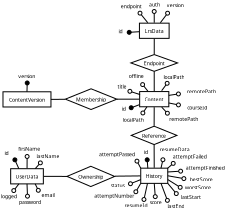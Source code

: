 <?xml version="1.0" encoding="UTF-8"?>
<dia:diagram xmlns:dia="http://www.lysator.liu.se/~alla/dia/">
  <dia:layer name="Background" visible="true" active="true">
    <dia:object type="Flowchart - Box" version="0" id="O0">
      <dia:attribute name="obj_pos">
        <dia:point val="22.077,17.394"/>
      </dia:attribute>
      <dia:attribute name="obj_bb">
        <dia:rectangle val="22.027,17.344;25.772,19.344"/>
      </dia:attribute>
      <dia:attribute name="elem_corner">
        <dia:point val="22.077,17.394"/>
      </dia:attribute>
      <dia:attribute name="elem_width">
        <dia:real val="3.645"/>
      </dia:attribute>
      <dia:attribute name="elem_height">
        <dia:real val="1.9"/>
      </dia:attribute>
      <dia:attribute name="show_background">
        <dia:boolean val="true"/>
      </dia:attribute>
      <dia:attribute name="padding">
        <dia:real val="0.5"/>
      </dia:attribute>
      <dia:attribute name="text">
        <dia:composite type="text">
          <dia:attribute name="string">
            <dia:string>#Content#</dia:string>
          </dia:attribute>
          <dia:attribute name="font">
            <dia:font family="sans" style="0" name="Helvetica"/>
          </dia:attribute>
          <dia:attribute name="height">
            <dia:real val="0.8"/>
          </dia:attribute>
          <dia:attribute name="pos">
            <dia:point val="23.9,18.539"/>
          </dia:attribute>
          <dia:attribute name="color">
            <dia:color val="#000000"/>
          </dia:attribute>
          <dia:attribute name="alignment">
            <dia:enum val="1"/>
          </dia:attribute>
        </dia:composite>
      </dia:attribute>
    </dia:object>
    <dia:object type="Flowchart - Box" version="0" id="O1">
      <dia:attribute name="obj_pos">
        <dia:point val="22.212,26.969"/>
      </dia:attribute>
      <dia:attribute name="obj_bb">
        <dia:rectangle val="22.162,26.919;25.639,28.919"/>
      </dia:attribute>
      <dia:attribute name="elem_corner">
        <dia:point val="22.212,26.969"/>
      </dia:attribute>
      <dia:attribute name="elem_width">
        <dia:real val="3.377"/>
      </dia:attribute>
      <dia:attribute name="elem_height">
        <dia:real val="1.9"/>
      </dia:attribute>
      <dia:attribute name="show_background">
        <dia:boolean val="true"/>
      </dia:attribute>
      <dia:attribute name="padding">
        <dia:real val="0.5"/>
      </dia:attribute>
      <dia:attribute name="text">
        <dia:composite type="text">
          <dia:attribute name="string">
            <dia:string>#History#</dia:string>
          </dia:attribute>
          <dia:attribute name="font">
            <dia:font family="sans" style="0" name="Helvetica"/>
          </dia:attribute>
          <dia:attribute name="height">
            <dia:real val="0.8"/>
          </dia:attribute>
          <dia:attribute name="pos">
            <dia:point val="23.901,28.114"/>
          </dia:attribute>
          <dia:attribute name="color">
            <dia:color val="#000000"/>
          </dia:attribute>
          <dia:attribute name="alignment">
            <dia:enum val="1"/>
          </dia:attribute>
        </dia:composite>
      </dia:attribute>
    </dia:object>
    <dia:object type="Flowchart - Box" version="0" id="O2">
      <dia:attribute name="obj_pos">
        <dia:point val="22.049,8.843"/>
      </dia:attribute>
      <dia:attribute name="obj_bb">
        <dia:rectangle val="21.999,8.793;25.809,10.793"/>
      </dia:attribute>
      <dia:attribute name="elem_corner">
        <dia:point val="22.049,8.843"/>
      </dia:attribute>
      <dia:attribute name="elem_width">
        <dia:real val="3.71"/>
      </dia:attribute>
      <dia:attribute name="elem_height">
        <dia:real val="1.9"/>
      </dia:attribute>
      <dia:attribute name="show_background">
        <dia:boolean val="true"/>
      </dia:attribute>
      <dia:attribute name="padding">
        <dia:real val="0.5"/>
      </dia:attribute>
      <dia:attribute name="text">
        <dia:composite type="text">
          <dia:attribute name="string">
            <dia:string>#LrsData#</dia:string>
          </dia:attribute>
          <dia:attribute name="font">
            <dia:font family="sans" style="0" name="Helvetica"/>
          </dia:attribute>
          <dia:attribute name="height">
            <dia:real val="0.8"/>
          </dia:attribute>
          <dia:attribute name="pos">
            <dia:point val="23.904,9.988"/>
          </dia:attribute>
          <dia:attribute name="color">
            <dia:color val="#000000"/>
          </dia:attribute>
          <dia:attribute name="alignment">
            <dia:enum val="1"/>
          </dia:attribute>
        </dia:composite>
      </dia:attribute>
    </dia:object>
    <dia:object type="Flowchart - Box" version="0" id="O3">
      <dia:attribute name="obj_pos">
        <dia:point val="5.954,27.035"/>
      </dia:attribute>
      <dia:attribute name="obj_bb">
        <dia:rectangle val="5.904,26.985;10.089,28.985"/>
      </dia:attribute>
      <dia:attribute name="elem_corner">
        <dia:point val="5.954,27.035"/>
      </dia:attribute>
      <dia:attribute name="elem_width">
        <dia:real val="4.085"/>
      </dia:attribute>
      <dia:attribute name="elem_height">
        <dia:real val="1.9"/>
      </dia:attribute>
      <dia:attribute name="show_background">
        <dia:boolean val="true"/>
      </dia:attribute>
      <dia:attribute name="padding">
        <dia:real val="0.5"/>
      </dia:attribute>
      <dia:attribute name="text">
        <dia:composite type="text">
          <dia:attribute name="string">
            <dia:string>#UserData#</dia:string>
          </dia:attribute>
          <dia:attribute name="font">
            <dia:font family="sans" style="0" name="Helvetica"/>
          </dia:attribute>
          <dia:attribute name="height">
            <dia:real val="0.8"/>
          </dia:attribute>
          <dia:attribute name="pos">
            <dia:point val="7.997,28.18"/>
          </dia:attribute>
          <dia:attribute name="color">
            <dia:color val="#000000"/>
          </dia:attribute>
          <dia:attribute name="alignment">
            <dia:enum val="1"/>
          </dia:attribute>
        </dia:composite>
      </dia:attribute>
    </dia:object>
    <dia:object type="Flowchart - Diamond" version="0" id="O4">
      <dia:attribute name="obj_pos">
        <dia:point val="21.029,21.725"/>
      </dia:attribute>
      <dia:attribute name="obj_bb">
        <dia:rectangle val="20.979,21.675;26.783,24.07"/>
      </dia:attribute>
      <dia:attribute name="elem_corner">
        <dia:point val="21.029,21.725"/>
      </dia:attribute>
      <dia:attribute name="elem_width">
        <dia:real val="5.704"/>
      </dia:attribute>
      <dia:attribute name="elem_height">
        <dia:real val="2.295"/>
      </dia:attribute>
      <dia:attribute name="border_width">
        <dia:real val="0.1"/>
      </dia:attribute>
      <dia:attribute name="show_background">
        <dia:boolean val="true"/>
      </dia:attribute>
      <dia:attribute name="padding">
        <dia:real val="0.02"/>
      </dia:attribute>
      <dia:attribute name="text">
        <dia:composite type="text">
          <dia:attribute name="string">
            <dia:string>#Reference#</dia:string>
          </dia:attribute>
          <dia:attribute name="font">
            <dia:font family="sans" style="0" name="Helvetica"/>
          </dia:attribute>
          <dia:attribute name="height">
            <dia:real val="0.8"/>
          </dia:attribute>
          <dia:attribute name="pos">
            <dia:point val="23.881,23.068"/>
          </dia:attribute>
          <dia:attribute name="color">
            <dia:color val="#000000"/>
          </dia:attribute>
          <dia:attribute name="alignment">
            <dia:enum val="1"/>
          </dia:attribute>
        </dia:composite>
      </dia:attribute>
    </dia:object>
    <dia:object type="Standard - Line" version="0" id="O5">
      <dia:attribute name="obj_pos">
        <dia:point val="23.896,19.344"/>
      </dia:attribute>
      <dia:attribute name="obj_bb">
        <dia:rectangle val="23.836,19.294;23.946,21.727"/>
      </dia:attribute>
      <dia:attribute name="conn_endpoints">
        <dia:point val="23.896,19.344"/>
        <dia:point val="23.886,21.677"/>
      </dia:attribute>
      <dia:attribute name="numcp">
        <dia:int val="1"/>
      </dia:attribute>
      <dia:connections>
        <dia:connection handle="0" to="O0" connection="16"/>
        <dia:connection handle="1" to="O4" connection="16"/>
      </dia:connections>
    </dia:object>
    <dia:object type="Flowchart - Diamond" version="0" id="O6">
      <dia:attribute name="obj_pos">
        <dia:point val="20.977,12.769"/>
      </dia:attribute>
      <dia:attribute name="obj_bb">
        <dia:rectangle val="20.927,12.719;26.867,14.912"/>
      </dia:attribute>
      <dia:attribute name="elem_corner">
        <dia:point val="20.977,12.769"/>
      </dia:attribute>
      <dia:attribute name="elem_width">
        <dia:real val="5.841"/>
      </dia:attribute>
      <dia:attribute name="elem_height">
        <dia:real val="2.093"/>
      </dia:attribute>
      <dia:attribute name="border_width">
        <dia:real val="0.1"/>
      </dia:attribute>
      <dia:attribute name="show_background">
        <dia:boolean val="true"/>
      </dia:attribute>
      <dia:attribute name="padding">
        <dia:real val="0.05"/>
      </dia:attribute>
      <dia:attribute name="text">
        <dia:composite type="text">
          <dia:attribute name="string">
            <dia:string>#Endpoint#</dia:string>
          </dia:attribute>
          <dia:attribute name="font">
            <dia:font family="sans" style="0" name="Helvetica"/>
          </dia:attribute>
          <dia:attribute name="height">
            <dia:real val="0.8"/>
          </dia:attribute>
          <dia:attribute name="pos">
            <dia:point val="23.897,14.01"/>
          </dia:attribute>
          <dia:attribute name="color">
            <dia:color val="#000000"/>
          </dia:attribute>
          <dia:attribute name="alignment">
            <dia:enum val="1"/>
          </dia:attribute>
        </dia:composite>
      </dia:attribute>
    </dia:object>
    <dia:object type="Standard - Line" version="0" id="O7">
      <dia:attribute name="obj_pos">
        <dia:point val="23.899,17.344"/>
      </dia:attribute>
      <dia:attribute name="obj_bb">
        <dia:rectangle val="23.847,14.812;23.949,17.394"/>
      </dia:attribute>
      <dia:attribute name="conn_endpoints">
        <dia:point val="23.899,17.344"/>
        <dia:point val="23.897,14.862"/>
      </dia:attribute>
      <dia:attribute name="numcp">
        <dia:int val="1"/>
      </dia:attribute>
      <dia:connections>
        <dia:connection handle="0" to="O0" connection="16"/>
        <dia:connection handle="1" to="O6" connection="8"/>
      </dia:connections>
    </dia:object>
    <dia:object type="Standard - Line" version="0" id="O8">
      <dia:attribute name="obj_pos">
        <dia:point val="23.899,12.722"/>
      </dia:attribute>
      <dia:attribute name="obj_bb">
        <dia:rectangle val="23.849,10.743;23.953,12.772"/>
      </dia:attribute>
      <dia:attribute name="conn_endpoints">
        <dia:point val="23.899,12.722"/>
        <dia:point val="23.902,10.794"/>
      </dia:attribute>
      <dia:attribute name="numcp">
        <dia:int val="1"/>
      </dia:attribute>
      <dia:connections>
        <dia:connection handle="0" to="O6" connection="16"/>
        <dia:connection handle="1" to="O2" connection="16"/>
      </dia:connections>
    </dia:object>
    <dia:object type="Flowchart - Diamond" version="0" id="O9">
      <dia:attribute name="obj_pos">
        <dia:point val="12.986,26.732"/>
      </dia:attribute>
      <dia:attribute name="obj_bb">
        <dia:rectangle val="12.936,26.682;19.001,29.317"/>
      </dia:attribute>
      <dia:attribute name="elem_corner">
        <dia:point val="12.986,26.732"/>
      </dia:attribute>
      <dia:attribute name="elem_width">
        <dia:real val="5.965"/>
      </dia:attribute>
      <dia:attribute name="elem_height">
        <dia:real val="2.535"/>
      </dia:attribute>
      <dia:attribute name="border_width">
        <dia:real val="0.1"/>
      </dia:attribute>
      <dia:attribute name="show_background">
        <dia:boolean val="true"/>
      </dia:attribute>
      <dia:attribute name="padding">
        <dia:real val="0.05"/>
      </dia:attribute>
      <dia:attribute name="text">
        <dia:composite type="text">
          <dia:attribute name="string">
            <dia:string>#Ownership#</dia:string>
          </dia:attribute>
          <dia:attribute name="font">
            <dia:font family="sans" style="0" name="Helvetica"/>
          </dia:attribute>
          <dia:attribute name="height">
            <dia:real val="0.8"/>
          </dia:attribute>
          <dia:attribute name="pos">
            <dia:point val="15.968,28.195"/>
          </dia:attribute>
          <dia:attribute name="color">
            <dia:color val="#000000"/>
          </dia:attribute>
          <dia:attribute name="alignment">
            <dia:enum val="1"/>
          </dia:attribute>
        </dia:composite>
      </dia:attribute>
    </dia:object>
    <dia:object type="Standard - Line" version="0" id="O10">
      <dia:attribute name="obj_pos">
        <dia:point val="22.163,27.937"/>
      </dia:attribute>
      <dia:attribute name="obj_bb">
        <dia:rectangle val="18.943,27.886;22.214,28.019"/>
      </dia:attribute>
      <dia:attribute name="conn_endpoints">
        <dia:point val="22.163,27.937"/>
        <dia:point val="18.993,27.969"/>
      </dia:attribute>
      <dia:attribute name="numcp">
        <dia:int val="1"/>
      </dia:attribute>
      <dia:connections>
        <dia:connection handle="0" to="O1" connection="16"/>
        <dia:connection handle="1" to="O9" connection="16"/>
      </dia:connections>
    </dia:object>
    <dia:object type="Standard - Line" version="0" id="O11">
      <dia:attribute name="obj_pos">
        <dia:point val="21.999,9.913"/>
      </dia:attribute>
      <dia:attribute name="obj_bb">
        <dia:rectangle val="20.45,9.67;22.052,10.31"/>
      </dia:attribute>
      <dia:attribute name="conn_endpoints">
        <dia:point val="21.999,9.913"/>
        <dia:point val="20.521,10.005"/>
      </dia:attribute>
      <dia:attribute name="numcp">
        <dia:int val="1"/>
      </dia:attribute>
      <dia:attribute name="end_arrow">
        <dia:enum val="8"/>
      </dia:attribute>
      <dia:attribute name="end_arrow_length">
        <dia:real val="0.5"/>
      </dia:attribute>
      <dia:attribute name="end_arrow_width">
        <dia:real val="0.5"/>
      </dia:attribute>
      <dia:connections>
        <dia:connection handle="0" to="O2" connection="16"/>
      </dia:connections>
    </dia:object>
    <dia:object type="Standard - Line" version="0" id="O12">
      <dia:attribute name="obj_pos">
        <dia:point val="23.095,8.794"/>
      </dia:attribute>
      <dia:attribute name="obj_bb">
        <dia:rectangle val="21.84,7.287;23.165,8.864"/>
      </dia:attribute>
      <dia:attribute name="conn_endpoints">
        <dia:point val="23.095,8.794"/>
        <dia:point val="21.932,7.358"/>
      </dia:attribute>
      <dia:attribute name="numcp">
        <dia:int val="1"/>
      </dia:attribute>
      <dia:attribute name="end_arrow">
        <dia:enum val="9"/>
      </dia:attribute>
      <dia:attribute name="end_arrow_length">
        <dia:real val="0.5"/>
      </dia:attribute>
      <dia:attribute name="end_arrow_width">
        <dia:real val="0.5"/>
      </dia:attribute>
      <dia:connections>
        <dia:connection handle="0" to="O2" connection="16"/>
      </dia:connections>
    </dia:object>
    <dia:object type="Standard - Line" version="0" id="O13">
      <dia:attribute name="obj_pos">
        <dia:point val="23.901,8.793"/>
      </dia:attribute>
      <dia:attribute name="obj_bb">
        <dia:rectangle val="23.575,7.014;24.216,8.844"/>
      </dia:attribute>
      <dia:attribute name="conn_endpoints">
        <dia:point val="23.901,8.793"/>
        <dia:point val="23.895,7.085"/>
      </dia:attribute>
      <dia:attribute name="numcp">
        <dia:int val="1"/>
      </dia:attribute>
      <dia:attribute name="end_arrow">
        <dia:enum val="9"/>
      </dia:attribute>
      <dia:attribute name="end_arrow_length">
        <dia:real val="0.5"/>
      </dia:attribute>
      <dia:attribute name="end_arrow_width">
        <dia:real val="0.5"/>
      </dia:attribute>
      <dia:connections>
        <dia:connection handle="0" to="O2" connection="16"/>
      </dia:connections>
    </dia:object>
    <dia:object type="Standard - Line" version="0" id="O14">
      <dia:attribute name="obj_pos">
        <dia:point val="24.661,8.794"/>
      </dia:attribute>
      <dia:attribute name="obj_bb">
        <dia:rectangle val="24.591,7.288;25.854,8.864"/>
      </dia:attribute>
      <dia:attribute name="conn_endpoints">
        <dia:point val="24.661,8.794"/>
        <dia:point val="25.749,7.358"/>
      </dia:attribute>
      <dia:attribute name="numcp">
        <dia:int val="1"/>
      </dia:attribute>
      <dia:attribute name="end_arrow">
        <dia:enum val="9"/>
      </dia:attribute>
      <dia:attribute name="end_arrow_length">
        <dia:real val="0.5"/>
      </dia:attribute>
      <dia:attribute name="end_arrow_width">
        <dia:real val="0.5"/>
      </dia:attribute>
      <dia:connections>
        <dia:connection handle="0" to="O2" connection="16"/>
      </dia:connections>
    </dia:object>
    <dia:object type="Standard - Line" version="0" id="O15">
      <dia:attribute name="obj_pos">
        <dia:point val="24.833,19.342"/>
      </dia:attribute>
      <dia:attribute name="obj_bb">
        <dia:rectangle val="24.763,19.271;25.82,20.392"/>
      </dia:attribute>
      <dia:attribute name="conn_endpoints">
        <dia:point val="24.833,19.342"/>
        <dia:point val="25.749,20.321"/>
      </dia:attribute>
      <dia:attribute name="numcp">
        <dia:int val="1"/>
      </dia:attribute>
      <dia:attribute name="end_arrow">
        <dia:enum val="9"/>
      </dia:attribute>
      <dia:attribute name="end_arrow_length">
        <dia:real val="0.5"/>
      </dia:attribute>
      <dia:attribute name="end_arrow_width">
        <dia:real val="0.5"/>
      </dia:attribute>
      <dia:connections>
        <dia:connection handle="0" to="O0" connection="16"/>
      </dia:connections>
    </dia:object>
    <dia:object type="Standard - Line" version="0" id="O16">
      <dia:attribute name="obj_pos">
        <dia:point val="23.104,17.345"/>
      </dia:attribute>
      <dia:attribute name="obj_bb">
        <dia:rectangle val="22.164,16.216;23.174,17.415"/>
      </dia:attribute>
      <dia:attribute name="conn_endpoints">
        <dia:point val="23.104,17.345"/>
        <dia:point val="22.259,16.286"/>
      </dia:attribute>
      <dia:attribute name="numcp">
        <dia:int val="1"/>
      </dia:attribute>
      <dia:attribute name="end_arrow">
        <dia:enum val="9"/>
      </dia:attribute>
      <dia:attribute name="end_arrow_length">
        <dia:real val="0.5"/>
      </dia:attribute>
      <dia:attribute name="end_arrow_width">
        <dia:real val="0.5"/>
      </dia:attribute>
      <dia:connections>
        <dia:connection handle="0" to="O0" connection="16"/>
      </dia:connections>
    </dia:object>
    <dia:object type="Standard - Line" version="0" id="O17">
      <dia:attribute name="obj_pos">
        <dia:point val="22.989,19.294"/>
      </dia:attribute>
      <dia:attribute name="obj_bb">
        <dia:rectangle val="22.183,19.224;23.058,20.39"/>
      </dia:attribute>
      <dia:attribute name="conn_endpoints">
        <dia:point val="22.989,19.294"/>
        <dia:point val="22.314,20.321"/>
      </dia:attribute>
      <dia:attribute name="numcp">
        <dia:int val="1"/>
      </dia:attribute>
      <dia:attribute name="end_arrow">
        <dia:enum val="9"/>
      </dia:attribute>
      <dia:attribute name="end_arrow_length">
        <dia:real val="0.5"/>
      </dia:attribute>
      <dia:attribute name="end_arrow_width">
        <dia:real val="0.5"/>
      </dia:attribute>
      <dia:connections>
        <dia:connection handle="0" to="O0" connection="12"/>
      </dia:connections>
    </dia:object>
    <dia:object type="Standard - Line" version="0" id="O18">
      <dia:attribute name="obj_pos">
        <dia:point val="22.027,17.739"/>
      </dia:attribute>
      <dia:attribute name="obj_bb">
        <dia:rectangle val="20.502,17.039;22.09,17.802"/>
      </dia:attribute>
      <dia:attribute name="conn_endpoints">
        <dia:point val="22.027,17.739"/>
        <dia:point val="20.569,17.268"/>
      </dia:attribute>
      <dia:attribute name="numcp">
        <dia:int val="1"/>
      </dia:attribute>
      <dia:attribute name="end_arrow">
        <dia:enum val="9"/>
      </dia:attribute>
      <dia:attribute name="end_arrow_length">
        <dia:real val="0.5"/>
      </dia:attribute>
      <dia:attribute name="end_arrow_width">
        <dia:real val="0.5"/>
      </dia:attribute>
      <dia:connections>
        <dia:connection handle="0" to="O0" connection="16"/>
      </dia:connections>
    </dia:object>
    <dia:object type="Standard - Line" version="0" id="O19">
      <dia:attribute name="obj_pos">
        <dia:point val="22.039,19.037"/>
      </dia:attribute>
      <dia:attribute name="obj_bb">
        <dia:rectangle val="20.721,18.972;22.104,19.717"/>
      </dia:attribute>
      <dia:attribute name="conn_endpoints">
        <dia:point val="22.039,19.037"/>
        <dia:point val="20.787,19.503"/>
      </dia:attribute>
      <dia:attribute name="numcp">
        <dia:int val="1"/>
      </dia:attribute>
      <dia:attribute name="end_arrow">
        <dia:enum val="8"/>
      </dia:attribute>
      <dia:attribute name="end_arrow_length">
        <dia:real val="0.5"/>
      </dia:attribute>
      <dia:attribute name="end_arrow_width">
        <dia:real val="0.5"/>
      </dia:attribute>
      <dia:connections>
        <dia:connection handle="0" to="O0" connection="16"/>
      </dia:connections>
    </dia:object>
    <dia:object type="Standard - Line" version="0" id="O20">
      <dia:attribute name="obj_pos">
        <dia:point val="24.827,17.285"/>
      </dia:attribute>
      <dia:attribute name="obj_bb">
        <dia:rectangle val="24.757,16.053;25.802,17.355"/>
      </dia:attribute>
      <dia:attribute name="conn_endpoints">
        <dia:point val="24.827,17.285"/>
        <dia:point val="25.694,16.123"/>
      </dia:attribute>
      <dia:attribute name="numcp">
        <dia:int val="1"/>
      </dia:attribute>
      <dia:attribute name="end_arrow">
        <dia:enum val="9"/>
      </dia:attribute>
      <dia:attribute name="end_arrow_length">
        <dia:real val="0.5"/>
      </dia:attribute>
      <dia:attribute name="end_arrow_width">
        <dia:real val="0.5"/>
      </dia:attribute>
    </dia:object>
    <dia:object type="Standard - Line" version="0" id="O21">
      <dia:attribute name="obj_pos">
        <dia:point val="23.098,26.979"/>
      </dia:attribute>
      <dia:attribute name="obj_bb">
        <dia:rectangle val="22.699,25.605;23.339,27.032"/>
      </dia:attribute>
      <dia:attribute name="conn_endpoints">
        <dia:point val="23.098,26.979"/>
        <dia:point val="23,25.675"/>
      </dia:attribute>
      <dia:attribute name="numcp">
        <dia:int val="1"/>
      </dia:attribute>
      <dia:attribute name="end_arrow">
        <dia:enum val="8"/>
      </dia:attribute>
      <dia:attribute name="end_arrow_length">
        <dia:real val="0.5"/>
      </dia:attribute>
      <dia:attribute name="end_arrow_width">
        <dia:real val="0.5"/>
      </dia:attribute>
    </dia:object>
    <dia:object type="Standard - Line" version="0" id="O22">
      <dia:attribute name="obj_pos">
        <dia:point val="22.212,26.969"/>
      </dia:attribute>
      <dia:attribute name="obj_bb">
        <dia:rectangle val="21.435,25.757;22.28,27.037"/>
      </dia:attribute>
      <dia:attribute name="conn_endpoints">
        <dia:point val="22.212,26.969"/>
        <dia:point val="21.6,25.825"/>
      </dia:attribute>
      <dia:attribute name="numcp">
        <dia:int val="1"/>
      </dia:attribute>
      <dia:attribute name="end_arrow">
        <dia:enum val="9"/>
      </dia:attribute>
      <dia:attribute name="end_arrow_length">
        <dia:real val="0.5"/>
      </dia:attribute>
      <dia:attribute name="end_arrow_width">
        <dia:real val="0.5"/>
      </dia:attribute>
      <dia:connections>
        <dia:connection handle="0" to="O1" connection="0"/>
      </dia:connections>
    </dia:object>
    <dia:object type="Standard - Line" version="0" id="O23">
      <dia:attribute name="obj_pos">
        <dia:point val="24.745,26.969"/>
      </dia:attribute>
      <dia:attribute name="obj_bb">
        <dia:rectangle val="24.682,25.556;25.308,27.029"/>
      </dia:attribute>
      <dia:attribute name="conn_endpoints">
        <dia:point val="24.745,26.969"/>
        <dia:point val="25.05,25.625"/>
      </dia:attribute>
      <dia:attribute name="numcp">
        <dia:int val="1"/>
      </dia:attribute>
      <dia:attribute name="end_arrow">
        <dia:enum val="9"/>
      </dia:attribute>
      <dia:attribute name="end_arrow_length">
        <dia:real val="0.5"/>
      </dia:attribute>
      <dia:attribute name="end_arrow_width">
        <dia:real val="0.5"/>
      </dia:attribute>
      <dia:connections>
        <dia:connection handle="0" to="O1" connection="3"/>
      </dia:connections>
    </dia:object>
    <dia:object type="Standard - Line" version="0" id="O24">
      <dia:attribute name="obj_pos">
        <dia:point val="25.589,26.969"/>
      </dia:attribute>
      <dia:attribute name="obj_bb">
        <dia:rectangle val="25.519,26.098;26.57,27.04"/>
      </dia:attribute>
      <dia:attribute name="conn_endpoints">
        <dia:point val="25.589,26.969"/>
        <dia:point val="26.5,26.175"/>
      </dia:attribute>
      <dia:attribute name="numcp">
        <dia:int val="1"/>
      </dia:attribute>
      <dia:attribute name="end_arrow">
        <dia:enum val="9"/>
      </dia:attribute>
      <dia:attribute name="end_arrow_length">
        <dia:real val="0.5"/>
      </dia:attribute>
      <dia:attribute name="end_arrow_width">
        <dia:real val="0.5"/>
      </dia:attribute>
      <dia:connections>
        <dia:connection handle="0" to="O1" connection="4"/>
      </dia:connections>
    </dia:object>
    <dia:object type="Standard - Line" version="0" id="O25">
      <dia:attribute name="obj_pos">
        <dia:point val="25.589,27.444"/>
      </dia:attribute>
      <dia:attribute name="obj_bb">
        <dia:rectangle val="25.536,27.02;27.571,27.661"/>
      </dia:attribute>
      <dia:attribute name="conn_endpoints">
        <dia:point val="25.589,27.444"/>
        <dia:point val="27.5,27.325"/>
      </dia:attribute>
      <dia:attribute name="numcp">
        <dia:int val="1"/>
      </dia:attribute>
      <dia:attribute name="end_arrow">
        <dia:enum val="9"/>
      </dia:attribute>
      <dia:attribute name="end_arrow_length">
        <dia:real val="0.5"/>
      </dia:attribute>
      <dia:attribute name="end_arrow_width">
        <dia:real val="0.5"/>
      </dia:attribute>
      <dia:connections>
        <dia:connection handle="0" to="O1" connection="6"/>
      </dia:connections>
    </dia:object>
    <dia:object type="Standard - Line" version="0" id="O26">
      <dia:attribute name="obj_pos">
        <dia:point val="6.976,27.035"/>
      </dia:attribute>
      <dia:attribute name="obj_bb">
        <dia:rectangle val="6.186,25.634;7.042,27.101"/>
      </dia:attribute>
      <dia:attribute name="conn_endpoints">
        <dia:point val="6.976,27.035"/>
        <dia:point val="6.377,25.7"/>
      </dia:attribute>
      <dia:attribute name="numcp">
        <dia:int val="1"/>
      </dia:attribute>
      <dia:attribute name="end_arrow">
        <dia:enum val="8"/>
      </dia:attribute>
      <dia:attribute name="end_arrow_length">
        <dia:real val="0.5"/>
      </dia:attribute>
      <dia:attribute name="end_arrow_width">
        <dia:real val="0.5"/>
      </dia:attribute>
      <dia:connections>
        <dia:connection handle="0" to="O3" connection="1"/>
      </dia:connections>
    </dia:object>
    <dia:object type="Standard - Line" version="0" id="O27">
      <dia:attribute name="obj_pos">
        <dia:point val="8.002,26.986"/>
      </dia:attribute>
      <dia:attribute name="obj_bb">
        <dia:rectangle val="7.69,25.139;8.332,27.037"/>
      </dia:attribute>
      <dia:attribute name="conn_endpoints">
        <dia:point val="8.002,26.986"/>
        <dia:point val="8.012,25.209"/>
      </dia:attribute>
      <dia:attribute name="numcp">
        <dia:int val="1"/>
      </dia:attribute>
      <dia:attribute name="end_arrow">
        <dia:enum val="9"/>
      </dia:attribute>
      <dia:attribute name="end_arrow_length">
        <dia:real val="0.5"/>
      </dia:attribute>
      <dia:attribute name="end_arrow_width">
        <dia:real val="0.5"/>
      </dia:attribute>
      <dia:connections>
        <dia:connection handle="0" to="O3" connection="16"/>
      </dia:connections>
    </dia:object>
    <dia:object type="Standard - Line" version="0" id="O28">
      <dia:attribute name="obj_pos">
        <dia:point val="9.018,28.935"/>
      </dia:attribute>
      <dia:attribute name="obj_bb">
        <dia:rectangle val="8.951,28.868;9.718,30.074"/>
      </dia:attribute>
      <dia:attribute name="conn_endpoints">
        <dia:point val="9.018,28.935"/>
        <dia:point val="9.539,30.008"/>
      </dia:attribute>
      <dia:attribute name="numcp">
        <dia:int val="1"/>
      </dia:attribute>
      <dia:attribute name="end_arrow">
        <dia:enum val="9"/>
      </dia:attribute>
      <dia:attribute name="end_arrow_length">
        <dia:real val="0.5"/>
      </dia:attribute>
      <dia:attribute name="end_arrow_width">
        <dia:real val="0.5"/>
      </dia:attribute>
      <dia:connections>
        <dia:connection handle="0" to="O3" connection="14"/>
      </dia:connections>
    </dia:object>
    <dia:object type="Standard - Line" version="0" id="O29">
      <dia:attribute name="obj_pos">
        <dia:point val="9.018,27.035"/>
      </dia:attribute>
      <dia:attribute name="obj_bb">
        <dia:rectangle val="8.948,26.011;9.94,27.106"/>
      </dia:attribute>
      <dia:attribute name="conn_endpoints">
        <dia:point val="9.018,27.035"/>
        <dia:point val="9.866,26.082"/>
      </dia:attribute>
      <dia:attribute name="numcp">
        <dia:int val="1"/>
      </dia:attribute>
      <dia:attribute name="end_arrow">
        <dia:enum val="9"/>
      </dia:attribute>
      <dia:attribute name="end_arrow_length">
        <dia:real val="0.5"/>
      </dia:attribute>
      <dia:attribute name="end_arrow_width">
        <dia:real val="0.5"/>
      </dia:attribute>
      <dia:connections>
        <dia:connection handle="0" to="O3" connection="3"/>
      </dia:connections>
    </dia:object>
    <dia:object type="Standard - Text" version="1" id="O30">
      <dia:attribute name="obj_pos">
        <dia:point val="19.714,6.966"/>
      </dia:attribute>
      <dia:attribute name="obj_bb">
        <dia:rectangle val="19.714,6.371;22.554,7.118"/>
      </dia:attribute>
      <dia:attribute name="text">
        <dia:composite type="text">
          <dia:attribute name="string">
            <dia:string>#endpoint#</dia:string>
          </dia:attribute>
          <dia:attribute name="font">
            <dia:font family="sans" style="0" name="Helvetica"/>
          </dia:attribute>
          <dia:attribute name="height">
            <dia:real val="0.8"/>
          </dia:attribute>
          <dia:attribute name="pos">
            <dia:point val="19.714,6.966"/>
          </dia:attribute>
          <dia:attribute name="color">
            <dia:color val="#000000"/>
          </dia:attribute>
          <dia:attribute name="alignment">
            <dia:enum val="0"/>
          </dia:attribute>
        </dia:composite>
      </dia:attribute>
      <dia:attribute name="valign">
        <dia:enum val="3"/>
      </dia:attribute>
    </dia:object>
    <dia:object type="Standard - Text" version="1" id="O31">
      <dia:attribute name="obj_pos">
        <dia:point val="19.421,10.105"/>
      </dia:attribute>
      <dia:attribute name="obj_bb">
        <dia:rectangle val="19.421,9.51;20.006,10.258"/>
      </dia:attribute>
      <dia:attribute name="text">
        <dia:composite type="text">
          <dia:attribute name="string">
            <dia:string>#id#</dia:string>
          </dia:attribute>
          <dia:attribute name="font">
            <dia:font family="sans" style="0" name="Helvetica"/>
          </dia:attribute>
          <dia:attribute name="height">
            <dia:real val="0.8"/>
          </dia:attribute>
          <dia:attribute name="pos">
            <dia:point val="19.421,10.105"/>
          </dia:attribute>
          <dia:attribute name="color">
            <dia:color val="#000000"/>
          </dia:attribute>
          <dia:attribute name="alignment">
            <dia:enum val="0"/>
          </dia:attribute>
        </dia:composite>
      </dia:attribute>
      <dia:attribute name="valign">
        <dia:enum val="3"/>
      </dia:attribute>
    </dia:object>
    <dia:object type="Standard - Text" version="1" id="O32">
      <dia:attribute name="obj_pos">
        <dia:point val="23.231,6.758"/>
      </dia:attribute>
      <dia:attribute name="obj_bb">
        <dia:rectangle val="23.231,6.163;24.684,6.911"/>
      </dia:attribute>
      <dia:attribute name="text">
        <dia:composite type="text">
          <dia:attribute name="string">
            <dia:string>#auth#</dia:string>
          </dia:attribute>
          <dia:attribute name="font">
            <dia:font family="sans" style="0" name="Helvetica"/>
          </dia:attribute>
          <dia:attribute name="height">
            <dia:real val="0.8"/>
          </dia:attribute>
          <dia:attribute name="pos">
            <dia:point val="23.231,6.758"/>
          </dia:attribute>
          <dia:attribute name="color">
            <dia:color val="#000000"/>
          </dia:attribute>
          <dia:attribute name="alignment">
            <dia:enum val="0"/>
          </dia:attribute>
        </dia:composite>
      </dia:attribute>
      <dia:attribute name="valign">
        <dia:enum val="3"/>
      </dia:attribute>
    </dia:object>
    <dia:object type="Standard - Text" version="1" id="O33">
      <dia:attribute name="obj_pos">
        <dia:point val="25.464,6.854"/>
      </dia:attribute>
      <dia:attribute name="obj_bb">
        <dia:rectangle val="25.464,6.259;27.809,7.006"/>
      </dia:attribute>
      <dia:attribute name="text">
        <dia:composite type="text">
          <dia:attribute name="string">
            <dia:string>#version#</dia:string>
          </dia:attribute>
          <dia:attribute name="font">
            <dia:font family="sans" style="0" name="Helvetica"/>
          </dia:attribute>
          <dia:attribute name="height">
            <dia:real val="0.8"/>
          </dia:attribute>
          <dia:attribute name="pos">
            <dia:point val="25.464,6.854"/>
          </dia:attribute>
          <dia:attribute name="color">
            <dia:color val="#000000"/>
          </dia:attribute>
          <dia:attribute name="alignment">
            <dia:enum val="0"/>
          </dia:attribute>
        </dia:composite>
      </dia:attribute>
      <dia:attribute name="valign">
        <dia:enum val="3"/>
      </dia:attribute>
    </dia:object>
    <dia:object type="Standard - Text" version="1" id="O34">
      <dia:attribute name="obj_pos">
        <dia:point val="19.837,19.806"/>
      </dia:attribute>
      <dia:attribute name="obj_bb">
        <dia:rectangle val="19.837,19.211;20.422,19.959"/>
      </dia:attribute>
      <dia:attribute name="text">
        <dia:composite type="text">
          <dia:attribute name="string">
            <dia:string>#id#</dia:string>
          </dia:attribute>
          <dia:attribute name="font">
            <dia:font family="sans" style="0" name="Helvetica"/>
          </dia:attribute>
          <dia:attribute name="height">
            <dia:real val="0.8"/>
          </dia:attribute>
          <dia:attribute name="pos">
            <dia:point val="19.837,19.806"/>
          </dia:attribute>
          <dia:attribute name="color">
            <dia:color val="#000000"/>
          </dia:attribute>
          <dia:attribute name="alignment">
            <dia:enum val="0"/>
          </dia:attribute>
        </dia:composite>
      </dia:attribute>
      <dia:attribute name="valign">
        <dia:enum val="3"/>
      </dia:attribute>
    </dia:object>
    <dia:object type="Standard - Text" version="1" id="O35">
      <dia:attribute name="obj_pos">
        <dia:point val="19.305,17.01"/>
      </dia:attribute>
      <dia:attribute name="obj_bb">
        <dia:rectangle val="19.305,16.415;20.555,17.163"/>
      </dia:attribute>
      <dia:attribute name="text">
        <dia:composite type="text">
          <dia:attribute name="string">
            <dia:string>#title#</dia:string>
          </dia:attribute>
          <dia:attribute name="font">
            <dia:font family="sans" style="0" name="Helvetica"/>
          </dia:attribute>
          <dia:attribute name="height">
            <dia:real val="0.8"/>
          </dia:attribute>
          <dia:attribute name="pos">
            <dia:point val="19.305,17.01"/>
          </dia:attribute>
          <dia:attribute name="color">
            <dia:color val="#000000"/>
          </dia:attribute>
          <dia:attribute name="alignment">
            <dia:enum val="0"/>
          </dia:attribute>
        </dia:composite>
      </dia:attribute>
      <dia:attribute name="valign">
        <dia:enum val="3"/>
      </dia:attribute>
    </dia:object>
    <dia:object type="Standard - Text" version="1" id="O36">
      <dia:attribute name="obj_pos">
        <dia:point val="27.992,17.623"/>
      </dia:attribute>
      <dia:attribute name="obj_bb">
        <dia:rectangle val="27.992,17.028;31.699,17.775"/>
      </dia:attribute>
      <dia:attribute name="text">
        <dia:composite type="text">
          <dia:attribute name="string">
            <dia:string>#remotePath#</dia:string>
          </dia:attribute>
          <dia:attribute name="font">
            <dia:font family="sans" style="0" name="Helvetica"/>
          </dia:attribute>
          <dia:attribute name="height">
            <dia:real val="0.8"/>
          </dia:attribute>
          <dia:attribute name="pos">
            <dia:point val="27.992,17.623"/>
          </dia:attribute>
          <dia:attribute name="color">
            <dia:color val="#000000"/>
          </dia:attribute>
          <dia:attribute name="alignment">
            <dia:enum val="0"/>
          </dia:attribute>
        </dia:composite>
      </dia:attribute>
      <dia:attribute name="valign">
        <dia:enum val="3"/>
      </dia:attribute>
    </dia:object>
    <dia:object type="Standard - Text" version="1" id="O37">
      <dia:attribute name="obj_pos">
        <dia:point val="25.765,21.076"/>
      </dia:attribute>
      <dia:attribute name="obj_bb">
        <dia:rectangle val="25.765,20.481;29.473,21.228"/>
      </dia:attribute>
      <dia:attribute name="text">
        <dia:composite type="text">
          <dia:attribute name="string">
            <dia:string>#remotePath#</dia:string>
          </dia:attribute>
          <dia:attribute name="font">
            <dia:font family="sans" style="0" name="Helvetica"/>
          </dia:attribute>
          <dia:attribute name="height">
            <dia:real val="0.8"/>
          </dia:attribute>
          <dia:attribute name="pos">
            <dia:point val="25.765,21.076"/>
          </dia:attribute>
          <dia:attribute name="color">
            <dia:color val="#000000"/>
          </dia:attribute>
          <dia:attribute name="alignment">
            <dia:enum val="0"/>
          </dia:attribute>
        </dia:composite>
      </dia:attribute>
      <dia:attribute name="valign">
        <dia:enum val="3"/>
      </dia:attribute>
    </dia:object>
    <dia:object type="Standard - Text" version="1" id="O38">
      <dia:attribute name="obj_pos">
        <dia:point val="19.955,21.165"/>
      </dia:attribute>
      <dia:attribute name="obj_bb">
        <dia:rectangle val="19.955,20.57;22.852,21.317"/>
      </dia:attribute>
      <dia:attribute name="text">
        <dia:composite type="text">
          <dia:attribute name="string">
            <dia:string>#localPath#</dia:string>
          </dia:attribute>
          <dia:attribute name="font">
            <dia:font family="sans" style="0" name="Helvetica"/>
          </dia:attribute>
          <dia:attribute name="height">
            <dia:real val="0.8"/>
          </dia:attribute>
          <dia:attribute name="pos">
            <dia:point val="19.955,21.165"/>
          </dia:attribute>
          <dia:attribute name="color">
            <dia:color val="#000000"/>
          </dia:attribute>
          <dia:attribute name="alignment">
            <dia:enum val="0"/>
          </dia:attribute>
        </dia:composite>
      </dia:attribute>
      <dia:attribute name="valign">
        <dia:enum val="3"/>
      </dia:attribute>
    </dia:object>
    <dia:object type="Standard - Text" version="1" id="O39">
      <dia:attribute name="obj_pos">
        <dia:point val="25.048,15.828"/>
      </dia:attribute>
      <dia:attribute name="obj_bb">
        <dia:rectangle val="25.048,15.233;27.946,15.981"/>
      </dia:attribute>
      <dia:attribute name="text">
        <dia:composite type="text">
          <dia:attribute name="string">
            <dia:string>#localPath#</dia:string>
          </dia:attribute>
          <dia:attribute name="font">
            <dia:font family="sans" style="0" name="Helvetica"/>
          </dia:attribute>
          <dia:attribute name="height">
            <dia:real val="0.8"/>
          </dia:attribute>
          <dia:attribute name="pos">
            <dia:point val="25.048,15.828"/>
          </dia:attribute>
          <dia:attribute name="color">
            <dia:color val="#000000"/>
          </dia:attribute>
          <dia:attribute name="alignment">
            <dia:enum val="0"/>
          </dia:attribute>
        </dia:composite>
      </dia:attribute>
      <dia:attribute name="valign">
        <dia:enum val="3"/>
      </dia:attribute>
    </dia:object>
    <dia:object type="Standard - Text" version="1" id="O40">
      <dia:attribute name="obj_pos">
        <dia:point val="22.62,25.191"/>
      </dia:attribute>
      <dia:attribute name="obj_bb">
        <dia:rectangle val="22.62,24.596;23.205,25.343"/>
      </dia:attribute>
      <dia:attribute name="text">
        <dia:composite type="text">
          <dia:attribute name="string">
            <dia:string>#id#</dia:string>
          </dia:attribute>
          <dia:attribute name="font">
            <dia:font family="sans" style="0" name="Helvetica"/>
          </dia:attribute>
          <dia:attribute name="height">
            <dia:real val="0.8"/>
          </dia:attribute>
          <dia:attribute name="pos">
            <dia:point val="22.62,25.191"/>
          </dia:attribute>
          <dia:attribute name="color">
            <dia:color val="#000000"/>
          </dia:attribute>
          <dia:attribute name="alignment">
            <dia:enum val="0"/>
          </dia:attribute>
        </dia:composite>
      </dia:attribute>
      <dia:attribute name="valign">
        <dia:enum val="3"/>
      </dia:attribute>
    </dia:object>
    <dia:object type="Standard - Text" version="1" id="O41">
      <dia:attribute name="obj_pos">
        <dia:point val="20.187,31.877"/>
      </dia:attribute>
      <dia:attribute name="obj_bb">
        <dia:rectangle val="20.187,31.282;23.182,32.03"/>
      </dia:attribute>
      <dia:attribute name="text">
        <dia:composite type="text">
          <dia:attribute name="string">
            <dia:string>#resumeId#</dia:string>
          </dia:attribute>
          <dia:attribute name="font">
            <dia:font family="sans" style="0" name="Helvetica"/>
          </dia:attribute>
          <dia:attribute name="height">
            <dia:real val="0.8"/>
          </dia:attribute>
          <dia:attribute name="pos">
            <dia:point val="20.187,31.877"/>
          </dia:attribute>
          <dia:attribute name="color">
            <dia:color val="#000000"/>
          </dia:attribute>
          <dia:attribute name="alignment">
            <dia:enum val="0"/>
          </dia:attribute>
        </dia:composite>
      </dia:attribute>
      <dia:attribute name="valign">
        <dia:enum val="3"/>
      </dia:attribute>
    </dia:object>
    <dia:object type="Standard - Text" version="1" id="O42">
      <dia:attribute name="obj_pos">
        <dia:point val="24.587,24.877"/>
      </dia:attribute>
      <dia:attribute name="obj_bb">
        <dia:rectangle val="24.587,24.282;28.512,25.03"/>
      </dia:attribute>
      <dia:attribute name="text">
        <dia:composite type="text">
          <dia:attribute name="string">
            <dia:string>#resumeData#</dia:string>
          </dia:attribute>
          <dia:attribute name="font">
            <dia:font family="sans" style="0" name="Helvetica"/>
          </dia:attribute>
          <dia:attribute name="height">
            <dia:real val="0.8"/>
          </dia:attribute>
          <dia:attribute name="pos">
            <dia:point val="24.587,24.877"/>
          </dia:attribute>
          <dia:attribute name="color">
            <dia:color val="#000000"/>
          </dia:attribute>
          <dia:attribute name="alignment">
            <dia:enum val="0"/>
          </dia:attribute>
        </dia:composite>
      </dia:attribute>
      <dia:attribute name="valign">
        <dia:enum val="3"/>
      </dia:attribute>
    </dia:object>
    <dia:object type="Standard - Text" version="1" id="O43">
      <dia:attribute name="obj_pos">
        <dia:point val="18.437,29.377"/>
      </dia:attribute>
      <dia:attribute name="obj_bb">
        <dia:rectangle val="18.437,28.782;20.399,29.53"/>
      </dia:attribute>
      <dia:attribute name="text">
        <dia:composite type="text">
          <dia:attribute name="string">
            <dia:string>#status#</dia:string>
          </dia:attribute>
          <dia:attribute name="font">
            <dia:font family="sans" style="0" name="Helvetica"/>
          </dia:attribute>
          <dia:attribute name="height">
            <dia:real val="0.8"/>
          </dia:attribute>
          <dia:attribute name="pos">
            <dia:point val="18.437,29.377"/>
          </dia:attribute>
          <dia:attribute name="color">
            <dia:color val="#000000"/>
          </dia:attribute>
          <dia:attribute name="alignment">
            <dia:enum val="0"/>
          </dia:attribute>
        </dia:composite>
      </dia:attribute>
      <dia:attribute name="valign">
        <dia:enum val="3"/>
      </dia:attribute>
    </dia:object>
    <dia:object type="Standard - Text" version="1" id="O44">
      <dia:attribute name="obj_pos">
        <dia:point val="23.337,31.477"/>
      </dia:attribute>
      <dia:attribute name="obj_bb">
        <dia:rectangle val="23.337,30.882;25.057,31.63"/>
      </dia:attribute>
      <dia:attribute name="text">
        <dia:composite type="text">
          <dia:attribute name="string">
            <dia:string>#score#</dia:string>
          </dia:attribute>
          <dia:attribute name="font">
            <dia:font family="sans" style="0" name="Helvetica"/>
          </dia:attribute>
          <dia:attribute name="height">
            <dia:real val="0.8"/>
          </dia:attribute>
          <dia:attribute name="pos">
            <dia:point val="23.337,31.477"/>
          </dia:attribute>
          <dia:attribute name="color">
            <dia:color val="#000000"/>
          </dia:attribute>
          <dia:attribute name="alignment">
            <dia:enum val="0"/>
          </dia:attribute>
        </dia:composite>
      </dia:attribute>
      <dia:attribute name="valign">
        <dia:enum val="3"/>
      </dia:attribute>
    </dia:object>
    <dia:object type="Standard - Text" version="1" id="O45">
      <dia:attribute name="obj_pos">
        <dia:point val="5.177,25.319"/>
      </dia:attribute>
      <dia:attribute name="obj_bb">
        <dia:rectangle val="5.177,24.724;5.762,25.471"/>
      </dia:attribute>
      <dia:attribute name="text">
        <dia:composite type="text">
          <dia:attribute name="string">
            <dia:string>#id#</dia:string>
          </dia:attribute>
          <dia:attribute name="font">
            <dia:font family="sans" style="0" name="Helvetica"/>
          </dia:attribute>
          <dia:attribute name="height">
            <dia:real val="0.8"/>
          </dia:attribute>
          <dia:attribute name="pos">
            <dia:point val="5.177,25.319"/>
          </dia:attribute>
          <dia:attribute name="color">
            <dia:color val="#000000"/>
          </dia:attribute>
          <dia:attribute name="alignment">
            <dia:enum val="0"/>
          </dia:attribute>
        </dia:composite>
      </dia:attribute>
      <dia:attribute name="valign">
        <dia:enum val="3"/>
      </dia:attribute>
    </dia:object>
    <dia:object type="Standard - Text" version="1" id="O46">
      <dia:attribute name="obj_pos">
        <dia:point val="9.815,30.573"/>
      </dia:attribute>
      <dia:attribute name="obj_bb">
        <dia:rectangle val="9.815,29.978;11.58,30.725"/>
      </dia:attribute>
      <dia:attribute name="text">
        <dia:composite type="text">
          <dia:attribute name="string">
            <dia:string>#email#</dia:string>
          </dia:attribute>
          <dia:attribute name="font">
            <dia:font family="sans" style="0" name="Helvetica"/>
          </dia:attribute>
          <dia:attribute name="height">
            <dia:real val="0.8"/>
          </dia:attribute>
          <dia:attribute name="pos">
            <dia:point val="9.815,30.573"/>
          </dia:attribute>
          <dia:attribute name="color">
            <dia:color val="#000000"/>
          </dia:attribute>
          <dia:attribute name="alignment">
            <dia:enum val="0"/>
          </dia:attribute>
        </dia:composite>
      </dia:attribute>
      <dia:attribute name="valign">
        <dia:enum val="3"/>
      </dia:attribute>
    </dia:object>
    <dia:object type="Standard - Text" version="1" id="O47">
      <dia:attribute name="obj_pos">
        <dia:point val="6.888,24.784"/>
      </dia:attribute>
      <dia:attribute name="obj_bb">
        <dia:rectangle val="6.888,24.189;9.776,24.937"/>
      </dia:attribute>
      <dia:attribute name="text">
        <dia:composite type="text">
          <dia:attribute name="string">
            <dia:string>#firsName#</dia:string>
          </dia:attribute>
          <dia:attribute name="font">
            <dia:font family="sans" style="0" name="Helvetica"/>
          </dia:attribute>
          <dia:attribute name="height">
            <dia:real val="0.8"/>
          </dia:attribute>
          <dia:attribute name="pos">
            <dia:point val="6.888,24.784"/>
          </dia:attribute>
          <dia:attribute name="color">
            <dia:color val="#000000"/>
          </dia:attribute>
          <dia:attribute name="alignment">
            <dia:enum val="0"/>
          </dia:attribute>
        </dia:composite>
      </dia:attribute>
      <dia:attribute name="valign">
        <dia:enum val="3"/>
      </dia:attribute>
    </dia:object>
    <dia:object type="Standard - Text" version="1" id="O48">
      <dia:attribute name="obj_pos">
        <dia:point val="9.182,25.721"/>
      </dia:attribute>
      <dia:attribute name="obj_bb">
        <dia:rectangle val="9.182,25.126;12.225,25.873"/>
      </dia:attribute>
      <dia:attribute name="text">
        <dia:composite type="text">
          <dia:attribute name="string">
            <dia:string>#lastName#</dia:string>
          </dia:attribute>
          <dia:attribute name="font">
            <dia:font family="sans" style="0" name="Helvetica"/>
          </dia:attribute>
          <dia:attribute name="height">
            <dia:real val="0.8"/>
          </dia:attribute>
          <dia:attribute name="pos">
            <dia:point val="9.182,25.721"/>
          </dia:attribute>
          <dia:attribute name="color">
            <dia:color val="#000000"/>
          </dia:attribute>
          <dia:attribute name="alignment">
            <dia:enum val="0"/>
          </dia:attribute>
        </dia:composite>
      </dia:attribute>
      <dia:attribute name="valign">
        <dia:enum val="3"/>
      </dia:attribute>
    </dia:object>
    <dia:object type="Standard - Line" version="0" id="O49">
      <dia:attribute name="obj_pos">
        <dia:point val="7.997,28.935"/>
      </dia:attribute>
      <dia:attribute name="obj_bb">
        <dia:rectangle val="7.737,28.883;8.378,30.842"/>
      </dia:attribute>
      <dia:attribute name="conn_endpoints">
        <dia:point val="7.997,28.935"/>
        <dia:point val="8.067,30.771"/>
      </dia:attribute>
      <dia:attribute name="numcp">
        <dia:int val="1"/>
      </dia:attribute>
      <dia:attribute name="end_arrow">
        <dia:enum val="9"/>
      </dia:attribute>
      <dia:attribute name="end_arrow_length">
        <dia:real val="0.5"/>
      </dia:attribute>
      <dia:attribute name="end_arrow_width">
        <dia:real val="0.5"/>
      </dia:attribute>
      <dia:connections>
        <dia:connection handle="0" to="O3" connection="13"/>
      </dia:connections>
    </dia:object>
    <dia:object type="Standard - Text" version="1" id="O50">
      <dia:attribute name="obj_pos">
        <dia:point val="7.007,31.452"/>
      </dia:attribute>
      <dia:attribute name="obj_bb">
        <dia:rectangle val="7.007,30.857;10.047,31.605"/>
      </dia:attribute>
      <dia:attribute name="text">
        <dia:composite type="text">
          <dia:attribute name="string">
            <dia:string>#password#</dia:string>
          </dia:attribute>
          <dia:attribute name="font">
            <dia:font family="sans" style="0" name="Helvetica"/>
          </dia:attribute>
          <dia:attribute name="height">
            <dia:real val="0.8"/>
          </dia:attribute>
          <dia:attribute name="pos">
            <dia:point val="7.007,31.452"/>
          </dia:attribute>
          <dia:attribute name="color">
            <dia:color val="#000000"/>
          </dia:attribute>
          <dia:attribute name="alignment">
            <dia:enum val="0"/>
          </dia:attribute>
        </dia:composite>
      </dia:attribute>
      <dia:attribute name="valign">
        <dia:enum val="3"/>
      </dia:attribute>
    </dia:object>
    <dia:object type="Flowchart - Box" version="0" id="O51">
      <dia:attribute name="obj_pos">
        <dia:point val="4.993,17.421"/>
      </dia:attribute>
      <dia:attribute name="obj_bb">
        <dia:rectangle val="4.943,17.37;11.04,19.37"/>
      </dia:attribute>
      <dia:attribute name="elem_corner">
        <dia:point val="4.993,17.421"/>
      </dia:attribute>
      <dia:attribute name="elem_width">
        <dia:real val="5.997"/>
      </dia:attribute>
      <dia:attribute name="elem_height">
        <dia:real val="1.9"/>
      </dia:attribute>
      <dia:attribute name="show_background">
        <dia:boolean val="true"/>
      </dia:attribute>
      <dia:attribute name="padding">
        <dia:real val="0.5"/>
      </dia:attribute>
      <dia:attribute name="text">
        <dia:composite type="text">
          <dia:attribute name="string">
            <dia:string>#ContentVersion#</dia:string>
          </dia:attribute>
          <dia:attribute name="font">
            <dia:font family="sans" style="0" name="Helvetica"/>
          </dia:attribute>
          <dia:attribute name="height">
            <dia:real val="0.8"/>
          </dia:attribute>
          <dia:attribute name="pos">
            <dia:point val="7.991,18.566"/>
          </dia:attribute>
          <dia:attribute name="color">
            <dia:color val="#000000"/>
          </dia:attribute>
          <dia:attribute name="alignment">
            <dia:enum val="1"/>
          </dia:attribute>
        </dia:composite>
      </dia:attribute>
    </dia:object>
    <dia:object type="Flowchart - Diamond" version="0" id="O52">
      <dia:attribute name="obj_pos">
        <dia:point val="12.784,17.048"/>
      </dia:attribute>
      <dia:attribute name="obj_bb">
        <dia:rectangle val="12.734,16.998;19.267,19.687"/>
      </dia:attribute>
      <dia:attribute name="elem_corner">
        <dia:point val="12.784,17.048"/>
      </dia:attribute>
      <dia:attribute name="elem_width">
        <dia:real val="6.434"/>
      </dia:attribute>
      <dia:attribute name="elem_height">
        <dia:real val="2.589"/>
      </dia:attribute>
      <dia:attribute name="border_width">
        <dia:real val="0.1"/>
      </dia:attribute>
      <dia:attribute name="show_background">
        <dia:boolean val="true"/>
      </dia:attribute>
      <dia:attribute name="padding">
        <dia:real val="0.02"/>
      </dia:attribute>
      <dia:attribute name="text">
        <dia:composite type="text">
          <dia:attribute name="string">
            <dia:string>#Membership#</dia:string>
          </dia:attribute>
          <dia:attribute name="font">
            <dia:font family="sans" style="0" name="Helvetica"/>
          </dia:attribute>
          <dia:attribute name="height">
            <dia:real val="0.8"/>
          </dia:attribute>
          <dia:attribute name="pos">
            <dia:point val="16.0,18.538"/>
          </dia:attribute>
          <dia:attribute name="color">
            <dia:color val="#000000"/>
          </dia:attribute>
          <dia:attribute name="alignment">
            <dia:enum val="1"/>
          </dia:attribute>
        </dia:composite>
      </dia:attribute>
    </dia:object>
    <dia:object type="Standard - Line" version="0" id="O53">
      <dia:attribute name="obj_pos">
        <dia:point val="23.897,26.921"/>
      </dia:attribute>
      <dia:attribute name="obj_bb">
        <dia:rectangle val="23.835,24.018;23.947,26.972"/>
      </dia:attribute>
      <dia:attribute name="conn_endpoints">
        <dia:point val="23.897,26.921"/>
        <dia:point val="23.886,24.068"/>
      </dia:attribute>
      <dia:attribute name="numcp">
        <dia:int val="1"/>
      </dia:attribute>
      <dia:connections>
        <dia:connection handle="0" to="O1" connection="16"/>
        <dia:connection handle="1" to="O4" connection="16"/>
      </dia:connections>
    </dia:object>
    <dia:object type="Standard - Line" version="0" id="O54">
      <dia:attribute name="obj_pos">
        <dia:point val="12.986,28.0"/>
      </dia:attribute>
      <dia:attribute name="obj_bb">
        <dia:rectangle val="10.04,27.941;13.036,28.05"/>
      </dia:attribute>
      <dia:attribute name="conn_endpoints">
        <dia:point val="12.986,28.0"/>
        <dia:point val="10.09,27.991"/>
      </dia:attribute>
      <dia:attribute name="numcp">
        <dia:int val="1"/>
      </dia:attribute>
      <dia:connections>
        <dia:connection handle="0" to="O9" connection="12"/>
        <dia:connection handle="1" to="O3" connection="16"/>
      </dia:connections>
    </dia:object>
    <dia:object type="Standard - Line" version="0" id="O55">
      <dia:attribute name="obj_pos">
        <dia:point val="10.99,18.37"/>
      </dia:attribute>
      <dia:attribute name="obj_bb">
        <dia:rectangle val="10.94,18.311;12.784,18.421"/>
      </dia:attribute>
      <dia:attribute name="conn_endpoints">
        <dia:point val="10.99,18.37"/>
        <dia:point val="12.734,18.361"/>
      </dia:attribute>
      <dia:attribute name="numcp">
        <dia:int val="1"/>
      </dia:attribute>
      <dia:connections>
        <dia:connection handle="0" to="O51" connection="8"/>
        <dia:connection handle="1" to="O52" connection="16"/>
      </dia:connections>
    </dia:object>
    <dia:object type="Standard - Line" version="0" id="O56">
      <dia:attribute name="obj_pos">
        <dia:point val="22.028,18.343"/>
      </dia:attribute>
      <dia:attribute name="obj_bb">
        <dia:rectangle val="19.167,18.293;22.078,18.393"/>
      </dia:attribute>
      <dia:attribute name="conn_endpoints">
        <dia:point val="22.028,18.343"/>
        <dia:point val="19.217,18.343"/>
      </dia:attribute>
      <dia:attribute name="numcp">
        <dia:int val="1"/>
      </dia:attribute>
      <dia:connections>
        <dia:connection handle="0" to="O0" connection="16"/>
        <dia:connection handle="1" to="O52" connection="4"/>
      </dia:connections>
    </dia:object>
    <dia:object type="Standard - Line" version="0" id="O57">
      <dia:attribute name="obj_pos">
        <dia:point val="7.991,17.421"/>
      </dia:attribute>
      <dia:attribute name="obj_bb">
        <dia:rectangle val="7.701,15.998;8.342,17.472"/>
      </dia:attribute>
      <dia:attribute name="conn_endpoints">
        <dia:point val="7.991,17.421"/>
        <dia:point val="8.028,16.068"/>
      </dia:attribute>
      <dia:attribute name="numcp">
        <dia:int val="1"/>
      </dia:attribute>
      <dia:attribute name="end_arrow">
        <dia:enum val="8"/>
      </dia:attribute>
      <dia:attribute name="end_arrow_length">
        <dia:real val="0.5"/>
      </dia:attribute>
      <dia:attribute name="end_arrow_width">
        <dia:real val="0.5"/>
      </dia:attribute>
      <dia:connections>
        <dia:connection handle="0" to="O51" connection="2"/>
      </dia:connections>
    </dia:object>
    <dia:object type="Standard - Text" version="1" id="O58">
      <dia:attribute name="obj_pos">
        <dia:point val="6.902,15.73"/>
      </dia:attribute>
      <dia:attribute name="obj_bb">
        <dia:rectangle val="6.902,15.135;9.247,15.883"/>
      </dia:attribute>
      <dia:attribute name="text">
        <dia:composite type="text">
          <dia:attribute name="string">
            <dia:string>#version#</dia:string>
          </dia:attribute>
          <dia:attribute name="font">
            <dia:font family="sans" style="0" name="Helvetica"/>
          </dia:attribute>
          <dia:attribute name="height">
            <dia:real val="0.8"/>
          </dia:attribute>
          <dia:attribute name="pos">
            <dia:point val="6.902,15.73"/>
          </dia:attribute>
          <dia:attribute name="color">
            <dia:color val="#000000"/>
          </dia:attribute>
          <dia:attribute name="alignment">
            <dia:enum val="0"/>
          </dia:attribute>
        </dia:composite>
      </dia:attribute>
      <dia:attribute name="valign">
        <dia:enum val="3"/>
      </dia:attribute>
    </dia:object>
    <dia:object type="Standard - Line" version="0" id="O59">
      <dia:attribute name="obj_pos">
        <dia:point val="25.722,17.869"/>
      </dia:attribute>
      <dia:attribute name="obj_bb">
        <dia:rectangle val="25.666,17.368;27.291,18.003"/>
      </dia:attribute>
      <dia:attribute name="conn_endpoints">
        <dia:point val="25.722,17.869"/>
        <dia:point val="27.221,17.649"/>
      </dia:attribute>
      <dia:attribute name="numcp">
        <dia:int val="1"/>
      </dia:attribute>
      <dia:attribute name="end_arrow">
        <dia:enum val="9"/>
      </dia:attribute>
      <dia:attribute name="end_arrow_length">
        <dia:real val="0.5"/>
      </dia:attribute>
      <dia:attribute name="end_arrow_width">
        <dia:real val="0.5"/>
      </dia:attribute>
      <dia:connections>
        <dia:connection handle="0" to="O0" connection="6"/>
      </dia:connections>
    </dia:object>
    <dia:object type="Standard - Text" version="1" id="O60">
      <dia:attribute name="obj_pos">
        <dia:point val="20.703,15.704"/>
      </dia:attribute>
      <dia:attribute name="obj_bb">
        <dia:rectangle val="20.703,15.109;22.693,15.857"/>
      </dia:attribute>
      <dia:attribute name="text">
        <dia:composite type="text">
          <dia:attribute name="string">
            <dia:string>#offline#</dia:string>
          </dia:attribute>
          <dia:attribute name="font">
            <dia:font family="sans" style="0" name="Helvetica"/>
          </dia:attribute>
          <dia:attribute name="height">
            <dia:real val="0.8"/>
          </dia:attribute>
          <dia:attribute name="pos">
            <dia:point val="20.703,15.704"/>
          </dia:attribute>
          <dia:attribute name="color">
            <dia:color val="#000000"/>
          </dia:attribute>
          <dia:attribute name="alignment">
            <dia:enum val="0"/>
          </dia:attribute>
        </dia:composite>
      </dia:attribute>
      <dia:attribute name="valign">
        <dia:enum val="3"/>
      </dia:attribute>
    </dia:object>
    <dia:object type="Standard - Line" version="0" id="O61">
      <dia:attribute name="obj_pos">
        <dia:point val="25.722,18.819"/>
      </dia:attribute>
      <dia:attribute name="obj_bb">
        <dia:rectangle val="25.663,18.758;27.29,19.386"/>
      </dia:attribute>
      <dia:attribute name="conn_endpoints">
        <dia:point val="25.722,18.819"/>
        <dia:point val="27.221,19.122"/>
      </dia:attribute>
      <dia:attribute name="numcp">
        <dia:int val="1"/>
      </dia:attribute>
      <dia:attribute name="end_arrow">
        <dia:enum val="9"/>
      </dia:attribute>
      <dia:attribute name="end_arrow_length">
        <dia:real val="0.5"/>
      </dia:attribute>
      <dia:attribute name="end_arrow_width">
        <dia:real val="0.5"/>
      </dia:attribute>
      <dia:connections>
        <dia:connection handle="0" to="O0" connection="10"/>
      </dia:connections>
    </dia:object>
    <dia:object type="Standard - Text" version="1" id="O62">
      <dia:attribute name="obj_pos">
        <dia:point val="28.019,19.644"/>
      </dia:attribute>
      <dia:attribute name="obj_bb">
        <dia:rectangle val="28.019,19.049;30.756,19.797"/>
      </dia:attribute>
      <dia:attribute name="text">
        <dia:composite type="text">
          <dia:attribute name="string">
            <dia:string>#courseId#</dia:string>
          </dia:attribute>
          <dia:attribute name="font">
            <dia:font family="sans" style="0" name="Helvetica"/>
          </dia:attribute>
          <dia:attribute name="height">
            <dia:real val="0.8"/>
          </dia:attribute>
          <dia:attribute name="pos">
            <dia:point val="28.019,19.644"/>
          </dia:attribute>
          <dia:attribute name="color">
            <dia:color val="#000000"/>
          </dia:attribute>
          <dia:attribute name="alignment">
            <dia:enum val="0"/>
          </dia:attribute>
        </dia:composite>
      </dia:attribute>
      <dia:attribute name="valign">
        <dia:enum val="3"/>
      </dia:attribute>
    </dia:object>
    <dia:object type="Standard - Line" version="0" id="O63">
      <dia:attribute name="obj_pos">
        <dia:point val="6.976,28.935"/>
      </dia:attribute>
      <dia:attribute name="obj_bb">
        <dia:rectangle val="6.055,28.865;7.046,30.078"/>
      </dia:attribute>
      <dia:attribute name="conn_endpoints">
        <dia:point val="6.976,28.935"/>
        <dia:point val="6.159,30.008"/>
      </dia:attribute>
      <dia:attribute name="numcp">
        <dia:int val="1"/>
      </dia:attribute>
      <dia:attribute name="end_arrow">
        <dia:enum val="9"/>
      </dia:attribute>
      <dia:attribute name="end_arrow_length">
        <dia:real val="0.5"/>
      </dia:attribute>
      <dia:attribute name="end_arrow_width">
        <dia:real val="0.5"/>
      </dia:attribute>
      <dia:connections>
        <dia:connection handle="0" to="O3" connection="12"/>
      </dia:connections>
    </dia:object>
    <dia:object type="Standard - Text" version="1" id="O64">
      <dia:attribute name="obj_pos">
        <dia:point val="4.745,30.74"/>
      </dia:attribute>
      <dia:attribute name="obj_bb">
        <dia:rectangle val="4.745,30.145;6.932,30.892"/>
      </dia:attribute>
      <dia:attribute name="text">
        <dia:composite type="text">
          <dia:attribute name="string">
            <dia:string>#logged#</dia:string>
          </dia:attribute>
          <dia:attribute name="font">
            <dia:font family="sans" style="0" name="Helvetica"/>
          </dia:attribute>
          <dia:attribute name="height">
            <dia:real val="0.8"/>
          </dia:attribute>
          <dia:attribute name="pos">
            <dia:point val="4.745,30.74"/>
          </dia:attribute>
          <dia:attribute name="color">
            <dia:color val="#000000"/>
          </dia:attribute>
          <dia:attribute name="alignment">
            <dia:enum val="0"/>
          </dia:attribute>
        </dia:composite>
      </dia:attribute>
      <dia:attribute name="valign">
        <dia:enum val="3"/>
      </dia:attribute>
    </dia:object>
    <dia:object type="Standard - Line" version="0" id="O65">
      <dia:attribute name="obj_pos">
        <dia:point val="24.745,28.869"/>
      </dia:attribute>
      <dia:attribute name="obj_bb">
        <dia:rectangle val="24.681,28.805;25.862,31.341"/>
      </dia:attribute>
      <dia:attribute name="conn_endpoints">
        <dia:point val="24.745,28.869"/>
        <dia:point val="25.65,31.275"/>
      </dia:attribute>
      <dia:attribute name="numcp">
        <dia:int val="1"/>
      </dia:attribute>
      <dia:attribute name="end_arrow">
        <dia:enum val="9"/>
      </dia:attribute>
      <dia:attribute name="end_arrow_length">
        <dia:real val="0.5"/>
      </dia:attribute>
      <dia:attribute name="end_arrow_width">
        <dia:real val="0.5"/>
      </dia:attribute>
      <dia:connections>
        <dia:connection handle="0" to="O1" connection="14"/>
      </dia:connections>
    </dia:object>
    <dia:object type="Standard - Line" version="0" id="O66">
      <dia:attribute name="obj_pos">
        <dia:point val="23.056,28.869"/>
      </dia:attribute>
      <dia:attribute name="obj_bb">
        <dia:rectangle val="22.29,28.81;23.116,31.244"/>
      </dia:attribute>
      <dia:attribute name="conn_endpoints">
        <dia:point val="23.056,28.869"/>
        <dia:point val="22.55,31.175"/>
      </dia:attribute>
      <dia:attribute name="numcp">
        <dia:int val="1"/>
      </dia:attribute>
      <dia:attribute name="end_arrow">
        <dia:enum val="9"/>
      </dia:attribute>
      <dia:attribute name="end_arrow_length">
        <dia:real val="0.5"/>
      </dia:attribute>
      <dia:attribute name="end_arrow_width">
        <dia:real val="0.5"/>
      </dia:attribute>
      <dia:connections>
        <dia:connection handle="0" to="O1" connection="12"/>
      </dia:connections>
    </dia:object>
    <dia:object type="Standard - Line" version="0" id="O67">
      <dia:attribute name="obj_pos">
        <dia:point val="23.901,28.869"/>
      </dia:attribute>
      <dia:attribute name="obj_bb">
        <dia:rectangle val="23.711,28.816;24.351,30.895"/>
      </dia:attribute>
      <dia:attribute name="conn_endpoints">
        <dia:point val="23.901,28.869"/>
        <dia:point val="24.05,30.825"/>
      </dia:attribute>
      <dia:attribute name="numcp">
        <dia:int val="1"/>
      </dia:attribute>
      <dia:attribute name="end_arrow">
        <dia:enum val="9"/>
      </dia:attribute>
      <dia:attribute name="end_arrow_length">
        <dia:real val="0.5"/>
      </dia:attribute>
      <dia:attribute name="end_arrow_width">
        <dia:real val="0.5"/>
      </dia:attribute>
      <dia:connections>
        <dia:connection handle="0" to="O1" connection="13"/>
      </dia:connections>
    </dia:object>
    <dia:object type="Standard - Line" version="0" id="O68">
      <dia:attribute name="obj_pos">
        <dia:point val="25.589,28.394"/>
      </dia:attribute>
      <dia:attribute name="obj_bb">
        <dia:rectangle val="25.52,28.326;27.469,29.665"/>
      </dia:attribute>
      <dia:attribute name="conn_endpoints">
        <dia:point val="25.589,28.394"/>
        <dia:point val="27.4,29.525"/>
      </dia:attribute>
      <dia:attribute name="numcp">
        <dia:int val="1"/>
      </dia:attribute>
      <dia:attribute name="end_arrow">
        <dia:enum val="9"/>
      </dia:attribute>
      <dia:attribute name="end_arrow_length">
        <dia:real val="0.5"/>
      </dia:attribute>
      <dia:attribute name="end_arrow_width">
        <dia:real val="0.5"/>
      </dia:attribute>
      <dia:connections>
        <dia:connection handle="0" to="O1" connection="10"/>
      </dia:connections>
    </dia:object>
    <dia:object type="Standard - Line" version="0" id="O69">
      <dia:attribute name="obj_pos">
        <dia:point val="22.212,28.869"/>
      </dia:attribute>
      <dia:attribute name="obj_bb">
        <dia:rectangle val="21.299,28.801;22.28,30.243"/>
      </dia:attribute>
      <dia:attribute name="conn_endpoints">
        <dia:point val="22.212,28.869"/>
        <dia:point val="21.45,30.175"/>
      </dia:attribute>
      <dia:attribute name="numcp">
        <dia:int val="1"/>
      </dia:attribute>
      <dia:attribute name="end_arrow">
        <dia:enum val="9"/>
      </dia:attribute>
      <dia:attribute name="end_arrow_length">
        <dia:real val="0.5"/>
      </dia:attribute>
      <dia:attribute name="end_arrow_width">
        <dia:real val="0.5"/>
      </dia:attribute>
      <dia:connections>
        <dia:connection handle="0" to="O1" connection="11"/>
      </dia:connections>
    </dia:object>
    <dia:object type="Standard - Line" version="0" id="O70">
      <dia:attribute name="obj_pos">
        <dia:point val="22.212,28.394"/>
      </dia:attribute>
      <dia:attribute name="obj_bb">
        <dia:rectangle val="20.584,28.329;22.277,29.229"/>
      </dia:attribute>
      <dia:attribute name="conn_endpoints">
        <dia:point val="22.212,28.394"/>
        <dia:point val="20.65,29.025"/>
      </dia:attribute>
      <dia:attribute name="numcp">
        <dia:int val="1"/>
      </dia:attribute>
      <dia:attribute name="end_arrow">
        <dia:enum val="9"/>
      </dia:attribute>
      <dia:attribute name="end_arrow_length">
        <dia:real val="0.5"/>
      </dia:attribute>
      <dia:attribute name="end_arrow_width">
        <dia:real val="0.5"/>
      </dia:attribute>
      <dia:connections>
        <dia:connection handle="0" to="O1" connection="9"/>
      </dia:connections>
    </dia:object>
    <dia:object type="Standard - Line" version="0" id="O71">
      <dia:attribute name="obj_pos">
        <dia:point val="25.589,27.919"/>
      </dia:attribute>
      <dia:attribute name="obj_bb">
        <dia:rectangle val="25.532,27.861;27.97,28.598"/>
      </dia:attribute>
      <dia:attribute name="conn_endpoints">
        <dia:point val="25.589,27.919"/>
        <dia:point val="27.9,28.325"/>
      </dia:attribute>
      <dia:attribute name="numcp">
        <dia:int val="1"/>
      </dia:attribute>
      <dia:attribute name="end_arrow">
        <dia:enum val="9"/>
      </dia:attribute>
      <dia:attribute name="end_arrow_length">
        <dia:real val="0.5"/>
      </dia:attribute>
      <dia:attribute name="end_arrow_width">
        <dia:real val="0.5"/>
      </dia:attribute>
      <dia:connections>
        <dia:connection handle="0" to="O1" connection="8"/>
      </dia:connections>
    </dia:object>
    <dia:object type="Standard - Line" version="0" id="O72">
      <dia:attribute name="obj_pos">
        <dia:point val="25.589,28.869"/>
      </dia:attribute>
      <dia:attribute name="obj_bb">
        <dia:rectangle val="25.519,28.799;26.935,30.445"/>
      </dia:attribute>
      <dia:attribute name="conn_endpoints">
        <dia:point val="25.589,28.869"/>
        <dia:point val="26.85,30.375"/>
      </dia:attribute>
      <dia:attribute name="numcp">
        <dia:int val="1"/>
      </dia:attribute>
      <dia:attribute name="end_arrow">
        <dia:enum val="9"/>
      </dia:attribute>
      <dia:attribute name="end_arrow_length">
        <dia:real val="0.5"/>
      </dia:attribute>
      <dia:attribute name="end_arrow_width">
        <dia:real val="0.5"/>
      </dia:attribute>
      <dia:connections>
        <dia:connection handle="0" to="O1" connection="15"/>
      </dia:connections>
    </dia:object>
    <dia:object type="Standard - Text" version="1" id="O73">
      <dia:attribute name="obj_pos">
        <dia:point val="27.25,30.825"/>
      </dia:attribute>
      <dia:attribute name="obj_bb">
        <dia:rectangle val="27.25,30.23;29.965,30.977"/>
      </dia:attribute>
      <dia:attribute name="text">
        <dia:composite type="text">
          <dia:attribute name="string">
            <dia:string>#lastStart#</dia:string>
          </dia:attribute>
          <dia:attribute name="font">
            <dia:font family="sans" style="0" name="Helvetica"/>
          </dia:attribute>
          <dia:attribute name="height">
            <dia:real val="0.8"/>
          </dia:attribute>
          <dia:attribute name="pos">
            <dia:point val="27.25,30.825"/>
          </dia:attribute>
          <dia:attribute name="color">
            <dia:color val="#000000"/>
          </dia:attribute>
          <dia:attribute name="alignment">
            <dia:enum val="0"/>
          </dia:attribute>
        </dia:composite>
      </dia:attribute>
      <dia:attribute name="valign">
        <dia:enum val="3"/>
      </dia:attribute>
    </dia:object>
    <dia:object type="Standard - Text" version="1" id="O74">
      <dia:attribute name="obj_pos">
        <dia:point val="25.55,31.975"/>
      </dia:attribute>
      <dia:attribute name="obj_bb">
        <dia:rectangle val="25.55,31.38;27.92,32.127"/>
      </dia:attribute>
      <dia:attribute name="text">
        <dia:composite type="text">
          <dia:attribute name="string">
            <dia:string>#lastEnd#</dia:string>
          </dia:attribute>
          <dia:attribute name="font">
            <dia:font family="sans" style="0" name="Helvetica"/>
          </dia:attribute>
          <dia:attribute name="height">
            <dia:real val="0.8"/>
          </dia:attribute>
          <dia:attribute name="pos">
            <dia:point val="25.55,31.975"/>
          </dia:attribute>
          <dia:attribute name="color">
            <dia:color val="#000000"/>
          </dia:attribute>
          <dia:attribute name="alignment">
            <dia:enum val="0"/>
          </dia:attribute>
        </dia:composite>
      </dia:attribute>
      <dia:attribute name="valign">
        <dia:enum val="3"/>
      </dia:attribute>
    </dia:object>
    <dia:object type="Standard - Text" version="1" id="O75">
      <dia:attribute name="obj_pos">
        <dia:point val="16.4,30.675"/>
      </dia:attribute>
      <dia:attribute name="obj_bb">
        <dia:rectangle val="16.4,30.08;21.54,30.828"/>
      </dia:attribute>
      <dia:attribute name="text">
        <dia:composite type="text">
          <dia:attribute name="string">
            <dia:string>#attemptNumber#</dia:string>
          </dia:attribute>
          <dia:attribute name="font">
            <dia:font family="sans" style="0" name="Helvetica"/>
          </dia:attribute>
          <dia:attribute name="height">
            <dia:real val="0.8"/>
          </dia:attribute>
          <dia:attribute name="pos">
            <dia:point val="16.4,30.675"/>
          </dia:attribute>
          <dia:attribute name="color">
            <dia:color val="#000000"/>
          </dia:attribute>
          <dia:attribute name="alignment">
            <dia:enum val="0"/>
          </dia:attribute>
        </dia:composite>
      </dia:attribute>
      <dia:attribute name="valign">
        <dia:enum val="3"/>
      </dia:attribute>
    </dia:object>
    <dia:object type="Standard - Text" version="1" id="O76">
      <dia:attribute name="obj_pos">
        <dia:point val="27.85,27.175"/>
      </dia:attribute>
      <dia:attribute name="obj_bb">
        <dia:rectangle val="27.85,26.58;33.038,27.328"/>
      </dia:attribute>
      <dia:attribute name="text">
        <dia:composite type="text">
          <dia:attribute name="string">
            <dia:string>#attemptFinished#</dia:string>
          </dia:attribute>
          <dia:attribute name="font">
            <dia:font family="sans" style="0" name="Helvetica"/>
          </dia:attribute>
          <dia:attribute name="height">
            <dia:real val="0.8"/>
          </dia:attribute>
          <dia:attribute name="pos">
            <dia:point val="27.85,27.175"/>
          </dia:attribute>
          <dia:attribute name="color">
            <dia:color val="#000000"/>
          </dia:attribute>
          <dia:attribute name="alignment">
            <dia:enum val="0"/>
          </dia:attribute>
        </dia:composite>
      </dia:attribute>
      <dia:attribute name="valign">
        <dia:enum val="3"/>
      </dia:attribute>
    </dia:object>
    <dia:object type="Standard - Text" version="1" id="O77">
      <dia:attribute name="obj_pos">
        <dia:point val="17,25.475"/>
      </dia:attribute>
      <dia:attribute name="obj_bb">
        <dia:rectangle val="17,24.88;21.785,25.628"/>
      </dia:attribute>
      <dia:attribute name="text">
        <dia:composite type="text">
          <dia:attribute name="string">
            <dia:string>#attemptPassed#</dia:string>
          </dia:attribute>
          <dia:attribute name="font">
            <dia:font family="sans" style="0" name="Helvetica"/>
          </dia:attribute>
          <dia:attribute name="height">
            <dia:real val="0.8"/>
          </dia:attribute>
          <dia:attribute name="pos">
            <dia:point val="17,25.475"/>
          </dia:attribute>
          <dia:attribute name="color">
            <dia:color val="#000000"/>
          </dia:attribute>
          <dia:attribute name="alignment">
            <dia:enum val="0"/>
          </dia:attribute>
        </dia:composite>
      </dia:attribute>
      <dia:attribute name="valign">
        <dia:enum val="3"/>
      </dia:attribute>
    </dia:object>
    <dia:object type="Standard - Text" version="1" id="O78">
      <dia:attribute name="obj_pos">
        <dia:point val="26.2,25.775"/>
      </dia:attribute>
      <dia:attribute name="obj_bb">
        <dia:rectangle val="26.2,25.18;30.628,25.927"/>
      </dia:attribute>
      <dia:attribute name="text">
        <dia:composite type="text">
          <dia:attribute name="string">
            <dia:string>#attemptFailed#</dia:string>
          </dia:attribute>
          <dia:attribute name="font">
            <dia:font family="sans" style="0" name="Helvetica"/>
          </dia:attribute>
          <dia:attribute name="height">
            <dia:real val="0.8"/>
          </dia:attribute>
          <dia:attribute name="pos">
            <dia:point val="26.2,25.775"/>
          </dia:attribute>
          <dia:attribute name="color">
            <dia:color val="#000000"/>
          </dia:attribute>
          <dia:attribute name="alignment">
            <dia:enum val="0"/>
          </dia:attribute>
        </dia:composite>
      </dia:attribute>
      <dia:attribute name="valign">
        <dia:enum val="3"/>
      </dia:attribute>
    </dia:object>
    <dia:object type="Standard - Text" version="1" id="O79">
      <dia:attribute name="obj_pos">
        <dia:point val="28.35,28.625"/>
      </dia:attribute>
      <dia:attribute name="obj_bb">
        <dia:rectangle val="28.35,28.03;31.53,28.777"/>
      </dia:attribute>
      <dia:attribute name="text">
        <dia:composite type="text">
          <dia:attribute name="string">
            <dia:string>#bestScore#</dia:string>
          </dia:attribute>
          <dia:attribute name="font">
            <dia:font family="sans" style="0" name="Helvetica"/>
          </dia:attribute>
          <dia:attribute name="height">
            <dia:real val="0.8"/>
          </dia:attribute>
          <dia:attribute name="pos">
            <dia:point val="28.35,28.625"/>
          </dia:attribute>
          <dia:attribute name="color">
            <dia:color val="#000000"/>
          </dia:attribute>
          <dia:attribute name="alignment">
            <dia:enum val="0"/>
          </dia:attribute>
        </dia:composite>
      </dia:attribute>
      <dia:attribute name="valign">
        <dia:enum val="3"/>
      </dia:attribute>
    </dia:object>
    <dia:object type="Standard - Text" version="1" id="O80">
      <dia:attribute name="obj_pos">
        <dia:point val="27.75,29.625"/>
      </dia:attribute>
      <dia:attribute name="obj_bb">
        <dia:rectangle val="27.75,29.03;31.305,29.777"/>
      </dia:attribute>
      <dia:attribute name="text">
        <dia:composite type="text">
          <dia:attribute name="string">
            <dia:string>#worstScore#</dia:string>
          </dia:attribute>
          <dia:attribute name="font">
            <dia:font family="sans" style="0" name="Helvetica"/>
          </dia:attribute>
          <dia:attribute name="height">
            <dia:real val="0.8"/>
          </dia:attribute>
          <dia:attribute name="pos">
            <dia:point val="27.75,29.625"/>
          </dia:attribute>
          <dia:attribute name="color">
            <dia:color val="#000000"/>
          </dia:attribute>
          <dia:attribute name="alignment">
            <dia:enum val="0"/>
          </dia:attribute>
        </dia:composite>
      </dia:attribute>
      <dia:attribute name="valign">
        <dia:enum val="3"/>
      </dia:attribute>
    </dia:object>
  </dia:layer>
</dia:diagram>
